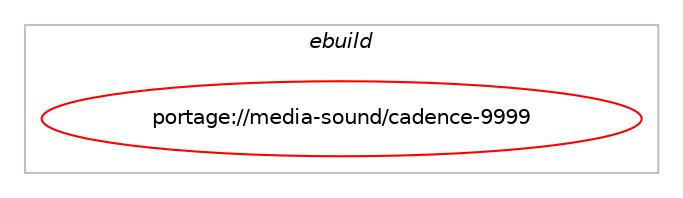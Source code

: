 digraph prolog {

# *************
# Graph options
# *************

newrank=true;
concentrate=true;
compound=true;
graph [rankdir=LR,fontname=Helvetica,fontsize=10,ranksep=1.5];#, ranksep=2.5, nodesep=0.2];
edge  [arrowhead=vee];
node  [fontname=Helvetica,fontsize=10];

# **********
# The ebuild
# **********

subgraph cluster_leftcol {
color=gray;
label=<<i>ebuild</i>>;
id [label="portage://media-sound/cadence-9999", color=red, width=4, href="../media-sound/cadence-9999.svg"];
}

# ****************
# The dependencies
# ****************

subgraph cluster_midcol {
color=gray;
label=<<i>dependencies</i>>;
subgraph cluster_compile {
fillcolor="#eeeeee";
style=filled;
label=<<i>compile</i>>;
# *** BEGIN UNKNOWN DEPENDENCY TYPE (TODO) ***
# id -> equal(use_conditional_group(positive,a2jmidid,portage://media-sound/cadence-9999,[package_dependency(portage://media-sound/cadence-9999,install,no,media-sound,a2jmidid,none,[,,],[],[use(enable(dbus),none)])]))
# *** END UNKNOWN DEPENDENCY TYPE (TODO) ***

# *** BEGIN UNKNOWN DEPENDENCY TYPE (TODO) ***
# id -> equal(use_conditional_group(positive,pulseaudio,portage://media-sound/cadence-9999,[any_of_group([package_dependency(portage://media-sound/cadence-9999,install,no,media-video,pipewire,none,[,,],[],[use(enable(jack-sdk),none)]),package_dependency(portage://media-sound/cadence-9999,install,no,media-sound,pulseaudio-daemon,none,[,,],[],[use(enable(jack),none)])])]))
# *** END UNKNOWN DEPENDENCY TYPE (TODO) ***

# *** BEGIN UNKNOWN DEPENDENCY TYPE (TODO) ***
# id -> equal(use_conditional_group(positive,python_single_target_python3_10,portage://media-sound/cadence-9999,[package_dependency(portage://media-sound/cadence-9999,install,no,dev-lang,python,none,[,,],[slot(3.10)],[])]))
# *** END UNKNOWN DEPENDENCY TYPE (TODO) ***

# *** BEGIN UNKNOWN DEPENDENCY TYPE (TODO) ***
# id -> equal(use_conditional_group(positive,python_single_target_python3_10,portage://media-sound/cadence-9999,[package_dependency(portage://media-sound/cadence-9999,install,no,dev-python,dbus-python,none,[,,],[],[use(enable(python_targets_python3_10),negative)]),package_dependency(portage://media-sound/cadence-9999,install,no,dev-python,PyQt5,none,[,,],[],[use(enable(dbus),none),use(enable(gui),none),use(optenable(opengl),none),use(enable(svg),none),use(enable(widgets),none),use(enable(python_targets_python3_10),negative)])]))
# *** END UNKNOWN DEPENDENCY TYPE (TODO) ***

# *** BEGIN UNKNOWN DEPENDENCY TYPE (TODO) ***
# id -> equal(use_conditional_group(positive,python_single_target_python3_11,portage://media-sound/cadence-9999,[package_dependency(portage://media-sound/cadence-9999,install,no,dev-lang,python,none,[,,],[slot(3.11)],[])]))
# *** END UNKNOWN DEPENDENCY TYPE (TODO) ***

# *** BEGIN UNKNOWN DEPENDENCY TYPE (TODO) ***
# id -> equal(use_conditional_group(positive,python_single_target_python3_11,portage://media-sound/cadence-9999,[package_dependency(portage://media-sound/cadence-9999,install,no,dev-python,dbus-python,none,[,,],[],[use(enable(python_targets_python3_11),negative)]),package_dependency(portage://media-sound/cadence-9999,install,no,dev-python,PyQt5,none,[,,],[],[use(enable(dbus),none),use(enable(gui),none),use(optenable(opengl),none),use(enable(svg),none),use(enable(widgets),none),use(enable(python_targets_python3_11),negative)])]))
# *** END UNKNOWN DEPENDENCY TYPE (TODO) ***

# *** BEGIN UNKNOWN DEPENDENCY TYPE (TODO) ***
# id -> equal(use_conditional_group(positive,python_single_target_python3_12,portage://media-sound/cadence-9999,[package_dependency(portage://media-sound/cadence-9999,install,no,dev-lang,python,none,[,,],[slot(3.12)],[])]))
# *** END UNKNOWN DEPENDENCY TYPE (TODO) ***

# *** BEGIN UNKNOWN DEPENDENCY TYPE (TODO) ***
# id -> equal(use_conditional_group(positive,python_single_target_python3_12,portage://media-sound/cadence-9999,[package_dependency(portage://media-sound/cadence-9999,install,no,dev-python,dbus-python,none,[,,],[],[use(enable(python_targets_python3_12),negative)]),package_dependency(portage://media-sound/cadence-9999,install,no,dev-python,PyQt5,none,[,,],[],[use(enable(dbus),none),use(enable(gui),none),use(optenable(opengl),none),use(enable(svg),none),use(enable(widgets),none),use(enable(python_targets_python3_12),negative)])]))
# *** END UNKNOWN DEPENDENCY TYPE (TODO) ***

# *** BEGIN UNKNOWN DEPENDENCY TYPE (TODO) ***
# id -> equal(package_dependency(portage://media-sound/cadence-9999,install,no,media-sound,jack_capture,none,[,,],[],[]))
# *** END UNKNOWN DEPENDENCY TYPE (TODO) ***

# *** BEGIN UNKNOWN DEPENDENCY TYPE (TODO) ***
# id -> equal(package_dependency(portage://media-sound/cadence-9999,install,no,virtual,jack,none,[,,],[],[]))
# *** END UNKNOWN DEPENDENCY TYPE (TODO) ***

}
subgraph cluster_compileandrun {
fillcolor="#eeeeee";
style=filled;
label=<<i>compile and run</i>>;
}
subgraph cluster_run {
fillcolor="#eeeeee";
style=filled;
label=<<i>run</i>>;
# *** BEGIN UNKNOWN DEPENDENCY TYPE (TODO) ***
# id -> equal(use_conditional_group(positive,a2jmidid,portage://media-sound/cadence-9999,[package_dependency(portage://media-sound/cadence-9999,run,no,media-sound,a2jmidid,none,[,,],[],[use(enable(dbus),none)])]))
# *** END UNKNOWN DEPENDENCY TYPE (TODO) ***

# *** BEGIN UNKNOWN DEPENDENCY TYPE (TODO) ***
# id -> equal(use_conditional_group(positive,pulseaudio,portage://media-sound/cadence-9999,[any_of_group([package_dependency(portage://media-sound/cadence-9999,run,no,media-video,pipewire,none,[,,],[],[use(enable(jack-sdk),none)]),package_dependency(portage://media-sound/cadence-9999,run,no,media-sound,pulseaudio-daemon,none,[,,],[],[use(enable(jack),none)])])]))
# *** END UNKNOWN DEPENDENCY TYPE (TODO) ***

# *** BEGIN UNKNOWN DEPENDENCY TYPE (TODO) ***
# id -> equal(use_conditional_group(positive,python_single_target_python3_10,portage://media-sound/cadence-9999,[package_dependency(portage://media-sound/cadence-9999,run,no,dev-lang,python,none,[,,],[slot(3.10)],[])]))
# *** END UNKNOWN DEPENDENCY TYPE (TODO) ***

# *** BEGIN UNKNOWN DEPENDENCY TYPE (TODO) ***
# id -> equal(use_conditional_group(positive,python_single_target_python3_10,portage://media-sound/cadence-9999,[package_dependency(portage://media-sound/cadence-9999,run,no,dev-python,dbus-python,none,[,,],[],[use(enable(python_targets_python3_10),negative)]),package_dependency(portage://media-sound/cadence-9999,run,no,dev-python,PyQt5,none,[,,],[],[use(enable(dbus),none),use(enable(gui),none),use(optenable(opengl),none),use(enable(svg),none),use(enable(widgets),none),use(enable(python_targets_python3_10),negative)])]))
# *** END UNKNOWN DEPENDENCY TYPE (TODO) ***

# *** BEGIN UNKNOWN DEPENDENCY TYPE (TODO) ***
# id -> equal(use_conditional_group(positive,python_single_target_python3_11,portage://media-sound/cadence-9999,[package_dependency(portage://media-sound/cadence-9999,run,no,dev-lang,python,none,[,,],[slot(3.11)],[])]))
# *** END UNKNOWN DEPENDENCY TYPE (TODO) ***

# *** BEGIN UNKNOWN DEPENDENCY TYPE (TODO) ***
# id -> equal(use_conditional_group(positive,python_single_target_python3_11,portage://media-sound/cadence-9999,[package_dependency(portage://media-sound/cadence-9999,run,no,dev-python,dbus-python,none,[,,],[],[use(enable(python_targets_python3_11),negative)]),package_dependency(portage://media-sound/cadence-9999,run,no,dev-python,PyQt5,none,[,,],[],[use(enable(dbus),none),use(enable(gui),none),use(optenable(opengl),none),use(enable(svg),none),use(enable(widgets),none),use(enable(python_targets_python3_11),negative)])]))
# *** END UNKNOWN DEPENDENCY TYPE (TODO) ***

# *** BEGIN UNKNOWN DEPENDENCY TYPE (TODO) ***
# id -> equal(use_conditional_group(positive,python_single_target_python3_12,portage://media-sound/cadence-9999,[package_dependency(portage://media-sound/cadence-9999,run,no,dev-lang,python,none,[,,],[slot(3.12)],[])]))
# *** END UNKNOWN DEPENDENCY TYPE (TODO) ***

# *** BEGIN UNKNOWN DEPENDENCY TYPE (TODO) ***
# id -> equal(use_conditional_group(positive,python_single_target_python3_12,portage://media-sound/cadence-9999,[package_dependency(portage://media-sound/cadence-9999,run,no,dev-python,dbus-python,none,[,,],[],[use(enable(python_targets_python3_12),negative)]),package_dependency(portage://media-sound/cadence-9999,run,no,dev-python,PyQt5,none,[,,],[],[use(enable(dbus),none),use(enable(gui),none),use(optenable(opengl),none),use(enable(svg),none),use(enable(widgets),none),use(enable(python_targets_python3_12),negative)])]))
# *** END UNKNOWN DEPENDENCY TYPE (TODO) ***

# *** BEGIN UNKNOWN DEPENDENCY TYPE (TODO) ***
# id -> equal(package_dependency(portage://media-sound/cadence-9999,run,no,media-sound,jack_capture,none,[,,],[],[]))
# *** END UNKNOWN DEPENDENCY TYPE (TODO) ***

# *** BEGIN UNKNOWN DEPENDENCY TYPE (TODO) ***
# id -> equal(package_dependency(portage://media-sound/cadence-9999,run,no,virtual,jack,none,[,,],[],[]))
# *** END UNKNOWN DEPENDENCY TYPE (TODO) ***

}
}

# **************
# The candidates
# **************

subgraph cluster_choices {
rank=same;
color=gray;
label=<<i>candidates</i>>;

}

}
